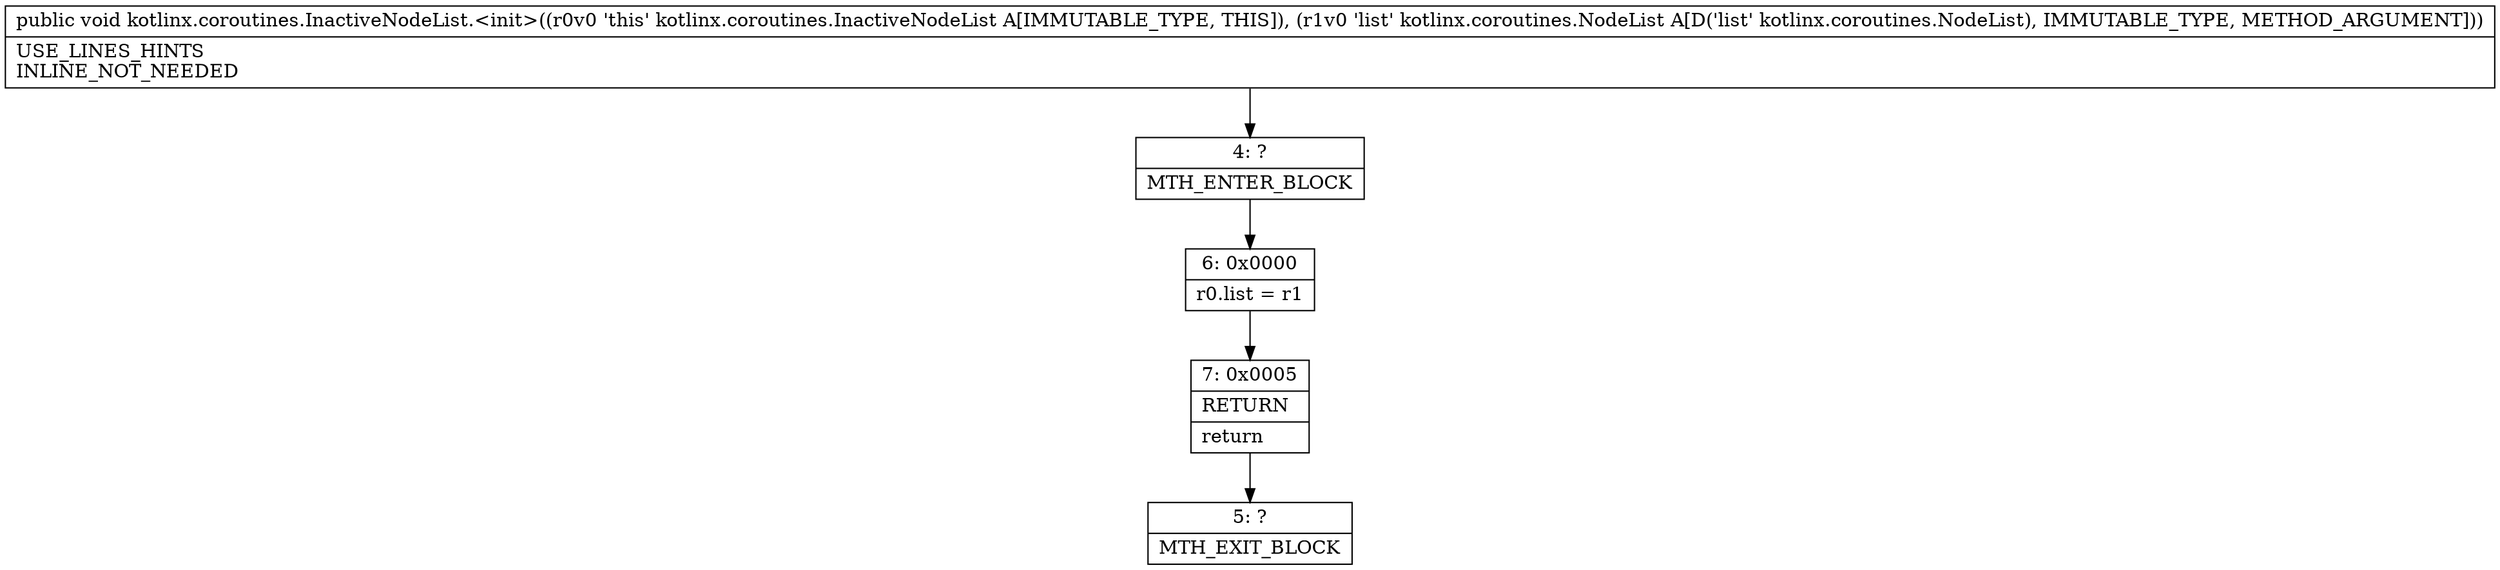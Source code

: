 digraph "CFG forkotlinx.coroutines.InactiveNodeList.\<init\>(Lkotlinx\/coroutines\/NodeList;)V" {
Node_4 [shape=record,label="{4\:\ ?|MTH_ENTER_BLOCK\l}"];
Node_6 [shape=record,label="{6\:\ 0x0000|r0.list = r1\l}"];
Node_7 [shape=record,label="{7\:\ 0x0005|RETURN\l|return\l}"];
Node_5 [shape=record,label="{5\:\ ?|MTH_EXIT_BLOCK\l}"];
MethodNode[shape=record,label="{public void kotlinx.coroutines.InactiveNodeList.\<init\>((r0v0 'this' kotlinx.coroutines.InactiveNodeList A[IMMUTABLE_TYPE, THIS]), (r1v0 'list' kotlinx.coroutines.NodeList A[D('list' kotlinx.coroutines.NodeList), IMMUTABLE_TYPE, METHOD_ARGUMENT]))  | USE_LINES_HINTS\lINLINE_NOT_NEEDED\l}"];
MethodNode -> Node_4;Node_4 -> Node_6;
Node_6 -> Node_7;
Node_7 -> Node_5;
}

